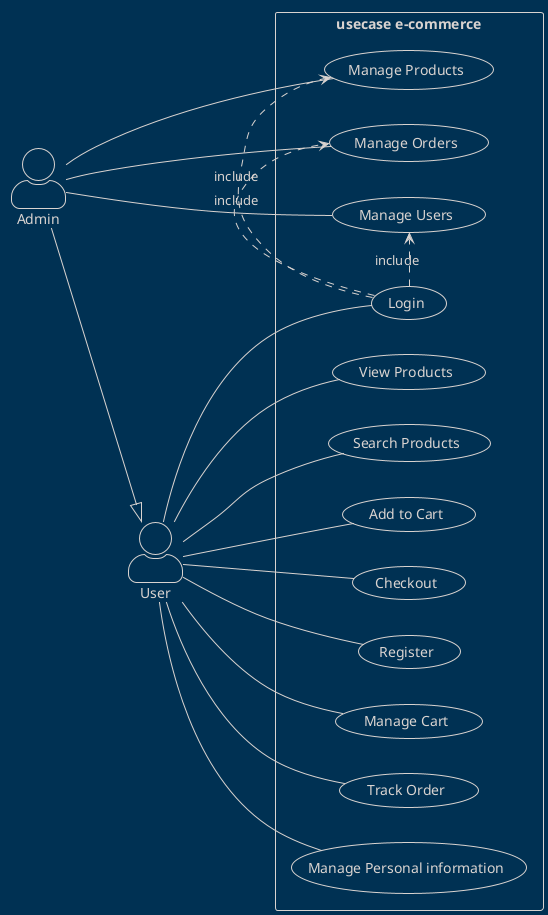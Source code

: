 @startuml usecase e-commerce
left to right direction
skinparam actorStyle awesome
!theme blueprint
actor User as U
actor Admin as A

rectangle "usecase e-commerce" {

    usecase "View Products" as UC1
    usecase "Search Products" as UC2
    usecase "Add to Cart" as UC3
    usecase "Checkout" as UC4
    usecase "Login" as UC5
    usecase "Register" as UC6
    usecase "Manage Cart" as UC7
    usecase "Track Order" as UC8
    usecase "Manage Personal information" as UC9

    usecase "Manage Products" as UCA1
    usecase "Manage Orders" as UCA2
    usecase "Manage Users" as UCA3

    U -- UC1
    U -- UC2
    U -- UC3
    U -- UC4
    U -- UC5
    U -- UC6
    U -- UC7
    U -- UC8
    U -- UC9

    A -- UCA1
    A -- UCA2
    A -- UCA3

    A --|> U

    (UC5) .> (UCA1) : include
    (UC5) .> (UCA2) : include
    (UC5) .> (UCA3) : include
}

@enduml